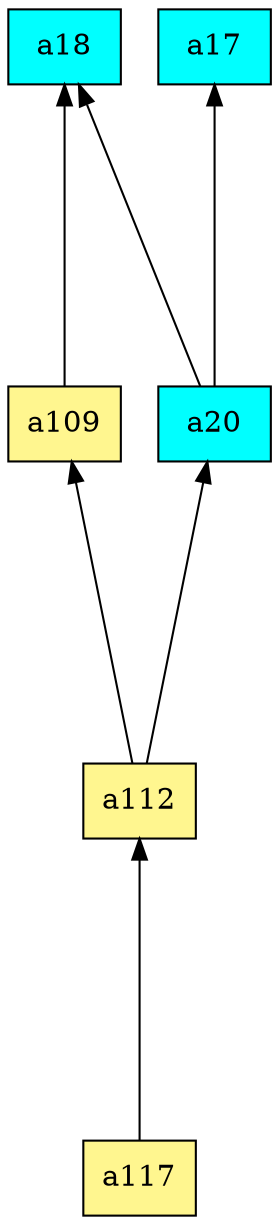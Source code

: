 digraph G {
rankdir=BT;ranksep="2.0";
"a117" [shape=record,fillcolor=khaki1,style=filled,label="{a117}"];
"a109" [shape=record,fillcolor=khaki1,style=filled,label="{a109}"];
"a18" [shape=record,fillcolor=cyan,style=filled,label="{a18}"];
"a112" [shape=record,fillcolor=khaki1,style=filled,label="{a112}"];
"a20" [shape=record,fillcolor=cyan,style=filled,label="{a20}"];
"a17" [shape=record,fillcolor=cyan,style=filled,label="{a17}"];
"a117" -> "a112"
"a109" -> "a18"
"a112" -> "a109"
"a112" -> "a20"
"a20" -> "a18"
"a20" -> "a17"
}